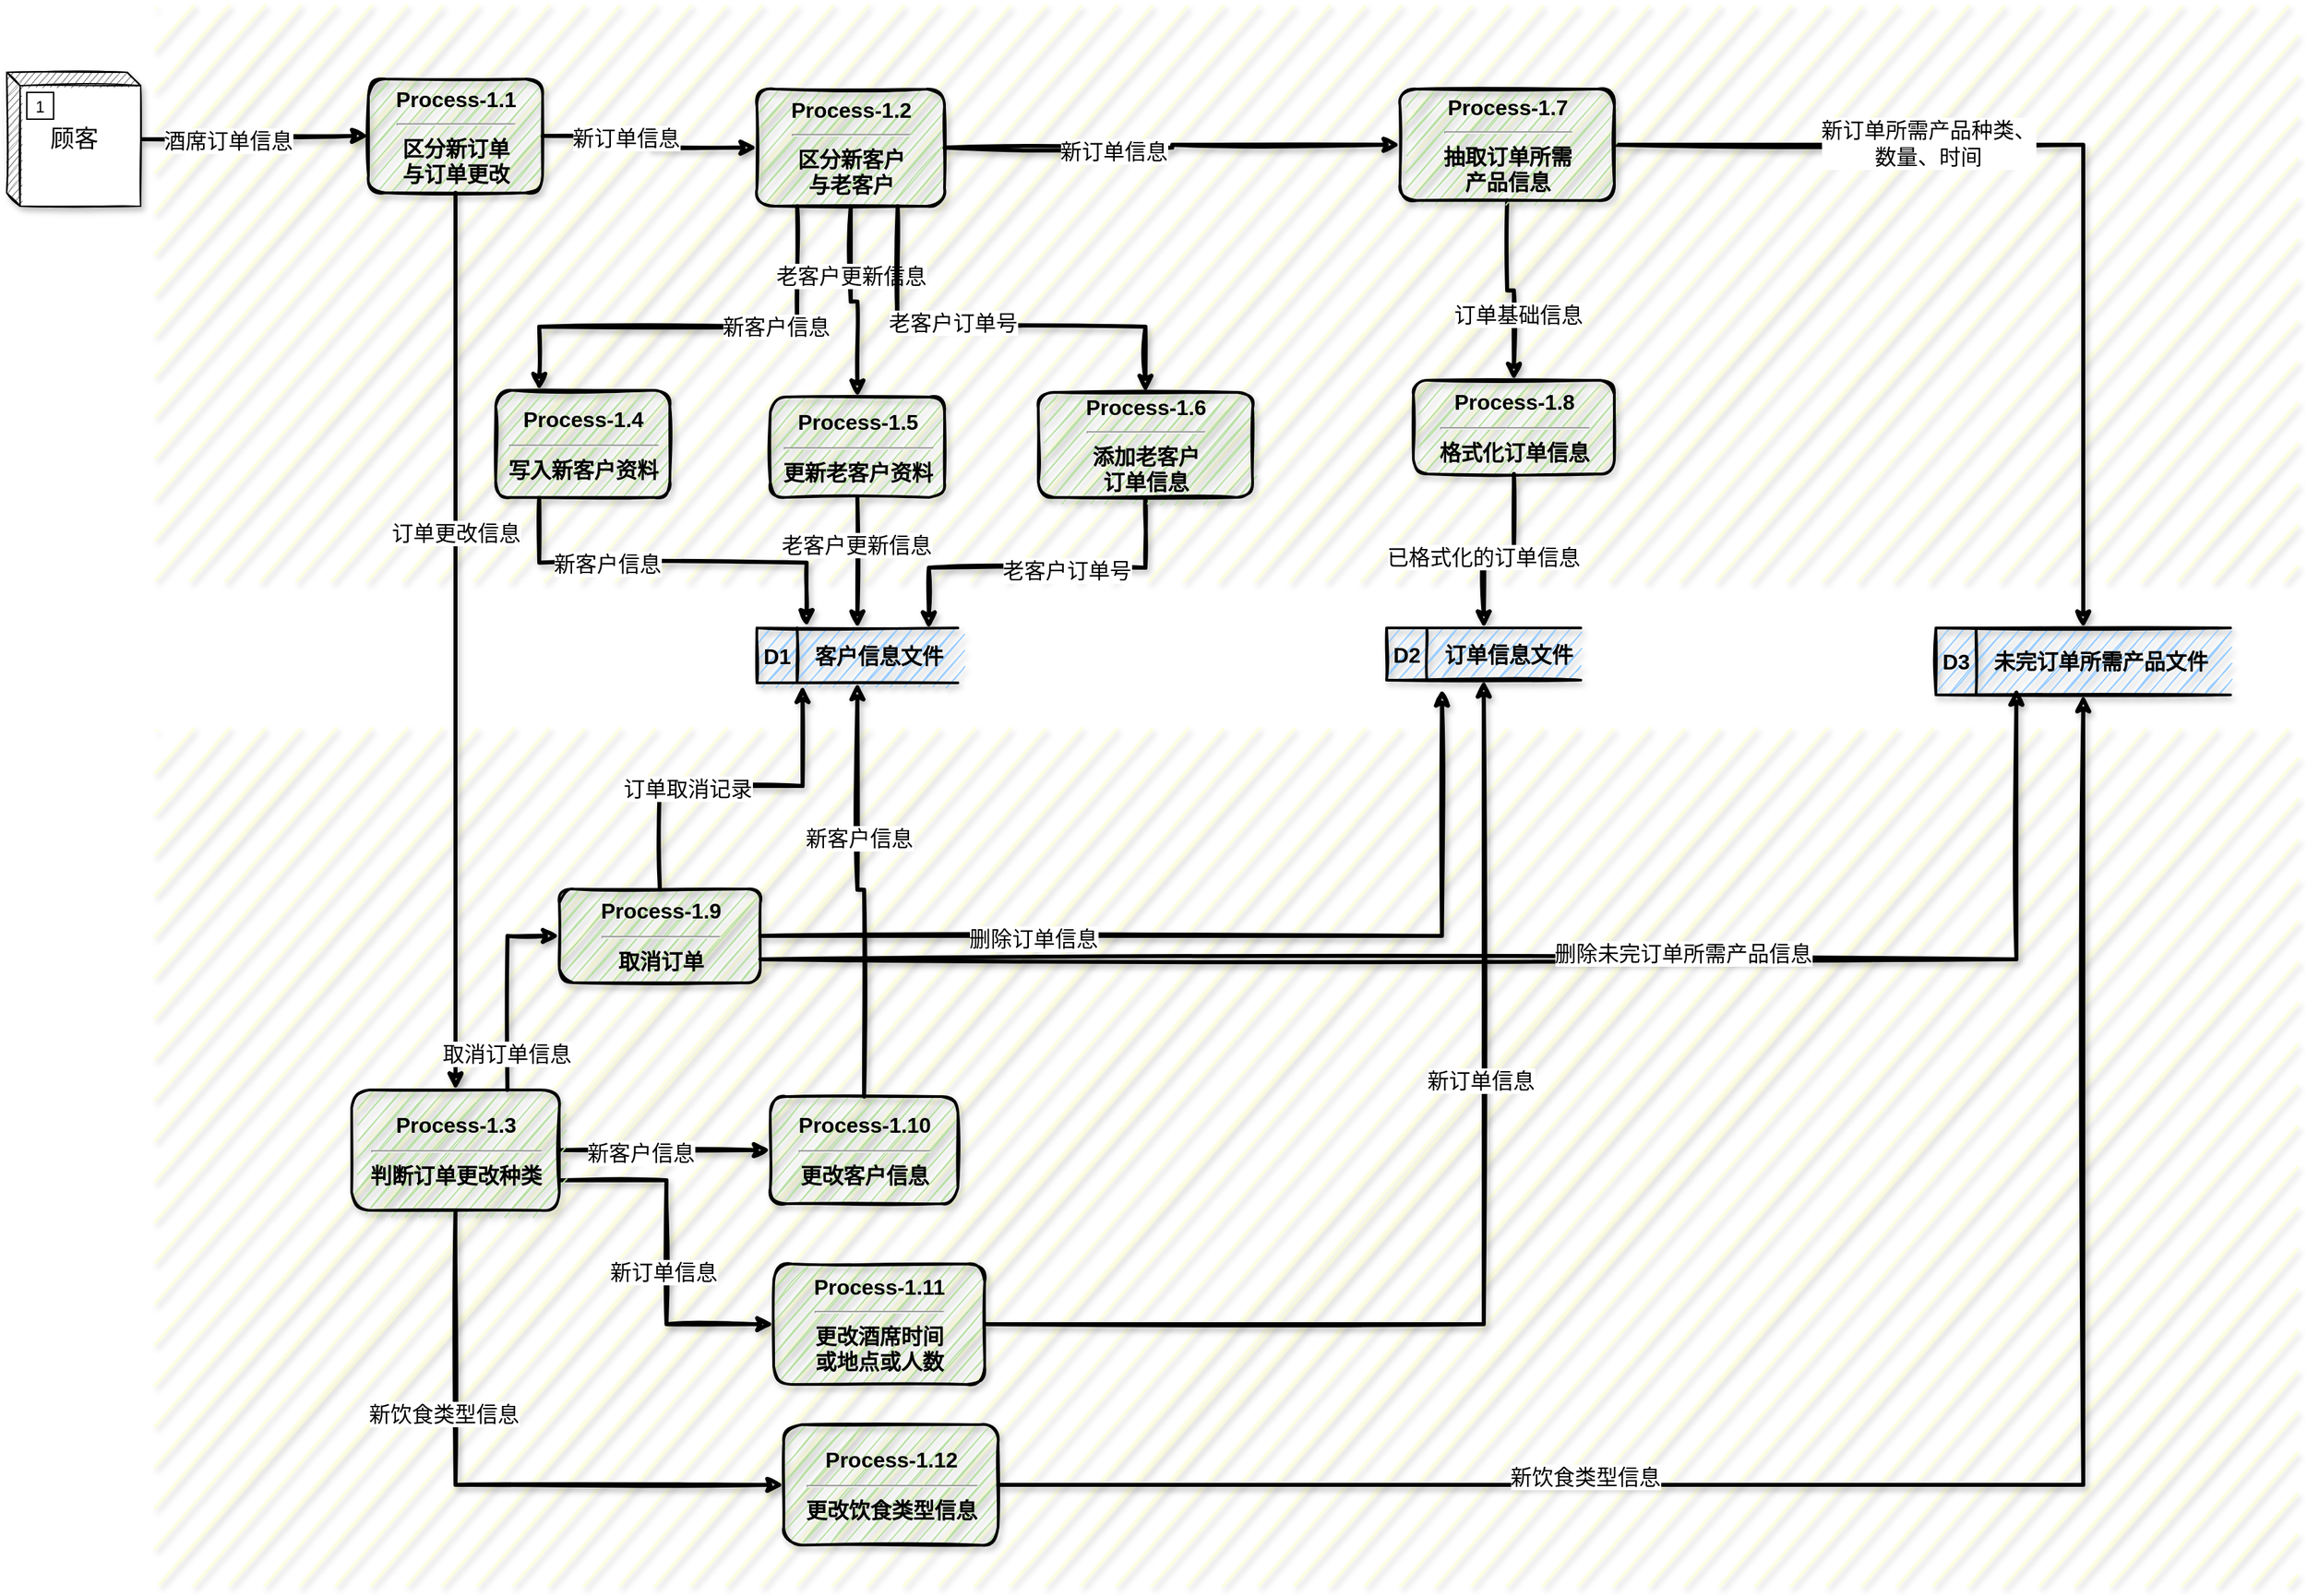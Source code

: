 <mxfile version="14.5.8" type="github">
  <diagram id="C5RBs43oDa-KdzZeNtuy" name="Page-1">
    <mxGraphModel dx="1980" dy="1000" grid="1" gridSize="10" guides="1" tooltips="1" connect="1" arrows="1" fold="1" page="1" pageScale="1" pageWidth="827" pageHeight="1169" math="0" shadow="0">
      <root>
        <mxCell id="WIyWlLk6GJQsqaUBKTNV-0" />
        <mxCell id="WIyWlLk6GJQsqaUBKTNV-1" parent="WIyWlLk6GJQsqaUBKTNV-0" />
        <mxCell id="XLCLOh3F5A6T6URXvK6H-68" value="" style="rounded=1;whiteSpace=wrap;html=1;absoluteArcSize=1;arcSize=14;strokeWidth=5;shadow=1;glass=0;dashed=0;sketch=1;opacity=50;fillStyle=auto;strokeColor=none;fillColor=#FFFFCC;" vertex="1" parent="WIyWlLk6GJQsqaUBKTNV-1">
          <mxGeometry x="170" y="720" width="1600" height="640" as="geometry" />
        </mxCell>
        <mxCell id="XLCLOh3F5A6T6URXvK6H-67" value="" style="rounded=1;whiteSpace=wrap;html=1;absoluteArcSize=1;arcSize=14;strokeWidth=5;shadow=1;dashed=0;sketch=1;fillColor=#FFFFCC;glass=0;opacity=50;strokeColor=none;perimeterSpacing=0;" vertex="1" parent="WIyWlLk6GJQsqaUBKTNV-1">
          <mxGeometry x="170" y="180" width="1600" height="430" as="geometry" />
        </mxCell>
        <mxCell id="XLCLOh3F5A6T6URXvK6H-4" style="edgeStyle=orthogonalEdgeStyle;rounded=0;orthogonalLoop=1;jettySize=auto;html=1;shadow=1;sketch=1;strokeWidth=3;" edge="1" parent="WIyWlLk6GJQsqaUBKTNV-1" source="XLCLOh3F5A6T6URXvK6H-1" target="XLCLOh3F5A6T6URXvK6H-3">
          <mxGeometry relative="1" as="geometry" />
        </mxCell>
        <mxCell id="XLCLOh3F5A6T6URXvK6H-5" value="&lt;font style=&quot;font-size: 16px&quot;&gt;酒席订单信息&lt;/font&gt;" style="edgeLabel;html=1;align=center;verticalAlign=middle;resizable=0;points=[];" vertex="1" connectable="0" parent="XLCLOh3F5A6T6URXvK6H-4">
          <mxGeometry x="-0.248" y="-1" relative="1" as="geometry">
            <mxPoint as="offset" />
          </mxGeometry>
        </mxCell>
        <mxCell id="XLCLOh3F5A6T6URXvK6H-1" value="&lt;font style=&quot;font-size: 18px&quot;&gt;顾客&lt;/font&gt;" style="html=1;dashed=0;whitespace=wrap;shape=mxgraph.dfd.externalEntity;sketch=1;shadow=1;" vertex="1" parent="WIyWlLk6GJQsqaUBKTNV-1">
          <mxGeometry x="60" y="230" width="100" height="100" as="geometry" />
        </mxCell>
        <mxCell id="XLCLOh3F5A6T6URXvK6H-2" value="1" style="autosize=1;part=1;resizable=0;strokeColor=inherit;fillColor=inherit;gradientColor=inherit;" vertex="1" parent="XLCLOh3F5A6T6URXvK6H-1">
          <mxGeometry width="20" height="20" relative="1" as="geometry">
            <mxPoint x="15" y="15" as="offset" />
          </mxGeometry>
        </mxCell>
        <mxCell id="XLCLOh3F5A6T6URXvK6H-8" style="edgeStyle=orthogonalEdgeStyle;rounded=0;sketch=1;orthogonalLoop=1;jettySize=auto;html=1;entryX=0;entryY=0.5;entryDx=0;entryDy=0;shadow=1;strokeWidth=3;" edge="1" parent="WIyWlLk6GJQsqaUBKTNV-1" source="XLCLOh3F5A6T6URXvK6H-3" target="XLCLOh3F5A6T6URXvK6H-7">
          <mxGeometry relative="1" as="geometry" />
        </mxCell>
        <mxCell id="XLCLOh3F5A6T6URXvK6H-9" value="&lt;font style=&quot;font-size: 16px&quot;&gt;新订单信息&lt;/font&gt;" style="edgeLabel;html=1;align=center;verticalAlign=middle;resizable=0;points=[];" vertex="1" connectable="0" parent="XLCLOh3F5A6T6URXvK6H-8">
          <mxGeometry x="-0.272" y="-1" relative="1" as="geometry">
            <mxPoint as="offset" />
          </mxGeometry>
        </mxCell>
        <mxCell id="XLCLOh3F5A6T6URXvK6H-11" style="edgeStyle=orthogonalEdgeStyle;rounded=0;sketch=1;orthogonalLoop=1;jettySize=auto;html=1;entryX=0.5;entryY=0;entryDx=0;entryDy=0;shadow=1;strokeWidth=3;" edge="1" parent="WIyWlLk6GJQsqaUBKTNV-1" source="XLCLOh3F5A6T6URXvK6H-3" target="XLCLOh3F5A6T6URXvK6H-10">
          <mxGeometry relative="1" as="geometry" />
        </mxCell>
        <mxCell id="XLCLOh3F5A6T6URXvK6H-12" value="&lt;font style=&quot;font-size: 16px&quot;&gt;订单更改信息&lt;/font&gt;" style="edgeLabel;html=1;align=center;verticalAlign=middle;resizable=0;points=[];" vertex="1" connectable="0" parent="XLCLOh3F5A6T6URXvK6H-11">
          <mxGeometry x="-0.243" relative="1" as="geometry">
            <mxPoint as="offset" />
          </mxGeometry>
        </mxCell>
        <mxCell id="XLCLOh3F5A6T6URXvK6H-3" value="&lt;b style=&quot;font-size: 16px&quot;&gt;&lt;font style=&quot;font-size: 16px&quot;&gt;Process-1.1&lt;/font&gt;&lt;/b&gt;&lt;hr style=&quot;font-size: 16px&quot;&gt;&lt;b style=&quot;font-size: 16px&quot;&gt;&lt;font style=&quot;font-size: 16px&quot;&gt;区分新订单&lt;br&gt;与订单更改&lt;/font&gt;&lt;/b&gt;" style="html=1;dashed=0;whitespace=wrap;rounded=1;sketch=1;shadow=1;strokeWidth=2;fillColor=#B9E0A5;" vertex="1" parent="WIyWlLk6GJQsqaUBKTNV-1">
          <mxGeometry x="330" y="235" width="130" height="85" as="geometry" />
        </mxCell>
        <mxCell id="XLCLOh3F5A6T6URXvK6H-14" style="edgeStyle=orthogonalEdgeStyle;rounded=0;sketch=1;orthogonalLoop=1;jettySize=auto;html=1;shadow=1;strokeWidth=3;entryX=0.25;entryY=0;entryDx=0;entryDy=0;" edge="1" parent="WIyWlLk6GJQsqaUBKTNV-1" source="XLCLOh3F5A6T6URXvK6H-7" target="XLCLOh3F5A6T6URXvK6H-13">
          <mxGeometry relative="1" as="geometry">
            <mxPoint x="470" y="350" as="targetPoint" />
            <Array as="points">
              <mxPoint x="650" y="420" />
              <mxPoint x="458" y="420" />
            </Array>
          </mxGeometry>
        </mxCell>
        <mxCell id="XLCLOh3F5A6T6URXvK6H-15" value="&lt;font style=&quot;font-size: 16px&quot;&gt;新客户信息&lt;/font&gt;" style="edgeLabel;html=1;align=center;verticalAlign=middle;resizable=0;points=[];" vertex="1" connectable="0" parent="XLCLOh3F5A6T6URXvK6H-14">
          <mxGeometry x="-0.359" relative="1" as="geometry">
            <mxPoint as="offset" />
          </mxGeometry>
        </mxCell>
        <mxCell id="XLCLOh3F5A6T6URXvK6H-20" style="edgeStyle=orthogonalEdgeStyle;rounded=0;sketch=1;orthogonalLoop=1;jettySize=auto;html=1;shadow=1;strokeWidth=3;" edge="1" parent="WIyWlLk6GJQsqaUBKTNV-1" source="XLCLOh3F5A6T6URXvK6H-7" target="XLCLOh3F5A6T6URXvK6H-19">
          <mxGeometry relative="1" as="geometry" />
        </mxCell>
        <mxCell id="XLCLOh3F5A6T6URXvK6H-21" value="&lt;font style=&quot;font-size: 16px&quot;&gt;新订单信息&lt;/font&gt;" style="edgeLabel;html=1;align=center;verticalAlign=middle;resizable=0;points=[];" vertex="1" connectable="0" parent="XLCLOh3F5A6T6URXvK6H-20">
          <mxGeometry x="-0.265" y="-2" relative="1" as="geometry">
            <mxPoint as="offset" />
          </mxGeometry>
        </mxCell>
        <mxCell id="XLCLOh3F5A6T6URXvK6H-24" style="edgeStyle=orthogonalEdgeStyle;rounded=0;sketch=1;orthogonalLoop=1;jettySize=auto;html=1;entryX=0.5;entryY=0;entryDx=0;entryDy=0;shadow=1;strokeWidth=3;" edge="1" parent="WIyWlLk6GJQsqaUBKTNV-1" source="XLCLOh3F5A6T6URXvK6H-7" target="XLCLOh3F5A6T6URXvK6H-22">
          <mxGeometry relative="1" as="geometry" />
        </mxCell>
        <mxCell id="XLCLOh3F5A6T6URXvK6H-25" value="&lt;font style=&quot;font-size: 16px&quot;&gt;老客户更新信息&lt;/font&gt;" style="edgeLabel;html=1;align=center;verticalAlign=middle;resizable=0;points=[];" vertex="1" connectable="0" parent="XLCLOh3F5A6T6URXvK6H-24">
          <mxGeometry x="-0.294" relative="1" as="geometry">
            <mxPoint as="offset" />
          </mxGeometry>
        </mxCell>
        <mxCell id="XLCLOh3F5A6T6URXvK6H-29" style="edgeStyle=orthogonalEdgeStyle;rounded=0;sketch=1;orthogonalLoop=1;jettySize=auto;html=1;exitX=0.75;exitY=1;exitDx=0;exitDy=0;shadow=1;strokeWidth=3;" edge="1" parent="WIyWlLk6GJQsqaUBKTNV-1" source="XLCLOh3F5A6T6URXvK6H-7" target="XLCLOh3F5A6T6URXvK6H-28">
          <mxGeometry relative="1" as="geometry">
            <Array as="points">
              <mxPoint x="725" y="420" />
              <mxPoint x="910" y="420" />
            </Array>
          </mxGeometry>
        </mxCell>
        <mxCell id="XLCLOh3F5A6T6URXvK6H-30" value="&lt;font style=&quot;font-size: 16px&quot;&gt;老客户订单号&lt;/font&gt;" style="edgeLabel;html=1;align=center;verticalAlign=middle;resizable=0;points=[];" vertex="1" connectable="0" parent="XLCLOh3F5A6T6URXvK6H-29">
          <mxGeometry x="-0.198" y="3" relative="1" as="geometry">
            <mxPoint x="1" as="offset" />
          </mxGeometry>
        </mxCell>
        <mxCell id="XLCLOh3F5A6T6URXvK6H-7" value="&lt;span style=&quot;font-size: 16px&quot;&gt;&lt;font style=&quot;font-size: 16px&quot;&gt;&lt;b&gt;Process-1.2&lt;/b&gt;&lt;/font&gt;&lt;/span&gt;&lt;hr style=&quot;font-size: 16px&quot;&gt;&lt;span style=&quot;font-size: 16px&quot;&gt;&lt;font style=&quot;font-size: 16px&quot;&gt;&lt;b&gt;区分新客户&lt;br&gt;与老客户&lt;/b&gt;&lt;/font&gt;&lt;/span&gt;" style="html=1;dashed=0;whitespace=wrap;rounded=1;shadow=1;sketch=1;strokeWidth=2;fillColor=#B9E0A5;" vertex="1" parent="WIyWlLk6GJQsqaUBKTNV-1">
          <mxGeometry x="620" y="242.5" width="140" height="87.5" as="geometry" />
        </mxCell>
        <mxCell id="XLCLOh3F5A6T6URXvK6H-50" style="edgeStyle=orthogonalEdgeStyle;rounded=0;sketch=1;orthogonalLoop=1;jettySize=auto;html=1;exitX=0.75;exitY=0;exitDx=0;exitDy=0;entryX=0;entryY=0.5;entryDx=0;entryDy=0;shadow=1;strokeWidth=3;" edge="1" parent="WIyWlLk6GJQsqaUBKTNV-1" source="XLCLOh3F5A6T6URXvK6H-10" target="XLCLOh3F5A6T6URXvK6H-43">
          <mxGeometry relative="1" as="geometry" />
        </mxCell>
        <mxCell id="XLCLOh3F5A6T6URXvK6H-51" value="&lt;font style=&quot;font-size: 16px&quot;&gt;取消订单信息&lt;/font&gt;" style="edgeLabel;html=1;align=center;verticalAlign=middle;resizable=0;points=[];" vertex="1" connectable="0" parent="XLCLOh3F5A6T6URXvK6H-50">
          <mxGeometry x="-0.649" y="1" relative="1" as="geometry">
            <mxPoint as="offset" />
          </mxGeometry>
        </mxCell>
        <mxCell id="XLCLOh3F5A6T6URXvK6H-53" style="edgeStyle=orthogonalEdgeStyle;rounded=0;sketch=1;orthogonalLoop=1;jettySize=auto;html=1;shadow=1;strokeWidth=3;" edge="1" parent="WIyWlLk6GJQsqaUBKTNV-1" source="XLCLOh3F5A6T6URXvK6H-10" target="XLCLOh3F5A6T6URXvK6H-52">
          <mxGeometry relative="1" as="geometry" />
        </mxCell>
        <mxCell id="XLCLOh3F5A6T6URXvK6H-54" value="&lt;font style=&quot;font-size: 16px&quot;&gt;新客户信息&lt;/font&gt;" style="edgeLabel;html=1;align=center;verticalAlign=middle;resizable=0;points=[];" vertex="1" connectable="0" parent="XLCLOh3F5A6T6URXvK6H-53">
          <mxGeometry x="-0.236" y="-2" relative="1" as="geometry">
            <mxPoint as="offset" />
          </mxGeometry>
        </mxCell>
        <mxCell id="XLCLOh3F5A6T6URXvK6H-60" style="edgeStyle=orthogonalEdgeStyle;rounded=0;sketch=1;orthogonalLoop=1;jettySize=auto;html=1;exitX=1;exitY=0.75;exitDx=0;exitDy=0;entryX=0;entryY=0.5;entryDx=0;entryDy=0;shadow=1;strokeWidth=3;" edge="1" parent="WIyWlLk6GJQsqaUBKTNV-1" source="XLCLOh3F5A6T6URXvK6H-10" target="XLCLOh3F5A6T6URXvK6H-57">
          <mxGeometry relative="1" as="geometry" />
        </mxCell>
        <mxCell id="XLCLOh3F5A6T6URXvK6H-61" value="&lt;font style=&quot;font-size: 16px&quot;&gt;新订单信息&lt;/font&gt;" style="edgeLabel;html=1;align=center;verticalAlign=middle;resizable=0;points=[];" vertex="1" connectable="0" parent="XLCLOh3F5A6T6URXvK6H-60">
          <mxGeometry x="0.115" y="-3" relative="1" as="geometry">
            <mxPoint y="-1" as="offset" />
          </mxGeometry>
        </mxCell>
        <mxCell id="XLCLOh3F5A6T6URXvK6H-63" style="edgeStyle=orthogonalEdgeStyle;rounded=0;sketch=1;orthogonalLoop=1;jettySize=auto;html=1;entryX=0;entryY=0.5;entryDx=0;entryDy=0;shadow=1;strokeWidth=3;exitX=0.5;exitY=1;exitDx=0;exitDy=0;" edge="1" parent="WIyWlLk6GJQsqaUBKTNV-1" source="XLCLOh3F5A6T6URXvK6H-10" target="XLCLOh3F5A6T6URXvK6H-62">
          <mxGeometry relative="1" as="geometry" />
        </mxCell>
        <mxCell id="XLCLOh3F5A6T6URXvK6H-64" value="&lt;font style=&quot;font-size: 16px&quot;&gt;新饮食类型信息&lt;/font&gt;" style="edgeLabel;html=1;align=center;verticalAlign=middle;resizable=0;points=[];" vertex="1" connectable="0" parent="XLCLOh3F5A6T6URXvK6H-63">
          <mxGeometry x="-0.323" y="-9" relative="1" as="geometry">
            <mxPoint y="-1" as="offset" />
          </mxGeometry>
        </mxCell>
        <mxCell id="XLCLOh3F5A6T6URXvK6H-10" value="&lt;b style=&quot;font-size: 16px&quot;&gt;&lt;font style=&quot;font-size: 16px&quot;&gt;Process-1.3&lt;/font&gt;&lt;/b&gt;&lt;hr style=&quot;font-size: 16px&quot;&gt;&lt;b style=&quot;font-size: 16px&quot;&gt;&lt;font style=&quot;font-size: 16px&quot;&gt;判断订单更改种类&lt;/font&gt;&lt;/b&gt;" style="html=1;dashed=0;whitespace=wrap;rounded=1;shadow=1;sketch=1;strokeWidth=2;fillColor=#B9E0A5;" vertex="1" parent="WIyWlLk6GJQsqaUBKTNV-1">
          <mxGeometry x="317.5" y="990" width="155" height="90" as="geometry" />
        </mxCell>
        <mxCell id="XLCLOh3F5A6T6URXvK6H-17" style="edgeStyle=orthogonalEdgeStyle;rounded=0;sketch=1;orthogonalLoop=1;jettySize=auto;html=1;shadow=1;strokeWidth=3;exitX=0.25;exitY=1;exitDx=0;exitDy=0;entryX=0.247;entryY=-0.024;entryDx=0;entryDy=0;entryPerimeter=0;" edge="1" parent="WIyWlLk6GJQsqaUBKTNV-1" source="XLCLOh3F5A6T6URXvK6H-13" target="XLCLOh3F5A6T6URXvK6H-16">
          <mxGeometry relative="1" as="geometry" />
        </mxCell>
        <mxCell id="XLCLOh3F5A6T6URXvK6H-18" value="&lt;font style=&quot;font-size: 16px&quot;&gt;新客户信息&lt;/font&gt;" style="edgeLabel;html=1;align=center;verticalAlign=middle;resizable=0;points=[];" vertex="1" connectable="0" parent="XLCLOh3F5A6T6URXvK6H-17">
          <mxGeometry x="-0.336" y="1" relative="1" as="geometry">
            <mxPoint y="1" as="offset" />
          </mxGeometry>
        </mxCell>
        <mxCell id="XLCLOh3F5A6T6URXvK6H-13" value="&lt;b style=&quot;font-size: 16px&quot;&gt;&lt;font style=&quot;font-size: 16px&quot;&gt;Process-1.4&lt;/font&gt;&lt;/b&gt;&lt;hr style=&quot;font-size: 16px&quot;&gt;&lt;b style=&quot;font-size: 16px&quot;&gt;&lt;font style=&quot;font-size: 16px&quot;&gt;写入新客户资料&lt;/font&gt;&lt;/b&gt;" style="html=1;dashed=0;whitespace=wrap;rounded=1;shadow=1;sketch=1;strokeWidth=2;fillColor=#B9E0A5;" vertex="1" parent="WIyWlLk6GJQsqaUBKTNV-1">
          <mxGeometry x="425" y="467.5" width="130" height="80" as="geometry" />
        </mxCell>
        <mxCell id="XLCLOh3F5A6T6URXvK6H-16" value="&lt;b&gt;&lt;font style=&quot;font-size: 16px&quot;&gt;D1&amp;nbsp; &amp;nbsp; 客户信息文件&lt;/font&gt;&lt;/b&gt;" style="html=1;dashed=0;whitespace=wrap;shape=mxgraph.dfd.dataStoreID;align=left;spacingLeft=3;points=[[0,0],[0.5,0],[1,0],[0,0.5],[1,0.5],[0,1],[0.5,1],[1,1]];rounded=1;shadow=1;sketch=1;strokeWidth=2;fillColor=#99CCFF;" vertex="1" parent="WIyWlLk6GJQsqaUBKTNV-1">
          <mxGeometry x="620" y="645" width="150" height="41" as="geometry" />
        </mxCell>
        <mxCell id="XLCLOh3F5A6T6URXvK6H-34" style="edgeStyle=orthogonalEdgeStyle;rounded=0;sketch=1;orthogonalLoop=1;jettySize=auto;html=1;entryX=0.5;entryY=0;entryDx=0;entryDy=0;shadow=1;strokeWidth=3;" edge="1" parent="WIyWlLk6GJQsqaUBKTNV-1" source="XLCLOh3F5A6T6URXvK6H-19" target="XLCLOh3F5A6T6URXvK6H-33">
          <mxGeometry relative="1" as="geometry" />
        </mxCell>
        <mxCell id="XLCLOh3F5A6T6URXvK6H-35" value="&lt;font style=&quot;font-size: 16px&quot;&gt;新订单所需产品种类、&lt;br&gt;数量、时间&lt;/font&gt;" style="edgeLabel;html=1;align=center;verticalAlign=middle;resizable=0;points=[];" vertex="1" connectable="0" parent="XLCLOh3F5A6T6URXvK6H-34">
          <mxGeometry x="-0.342" y="1" relative="1" as="geometry">
            <mxPoint as="offset" />
          </mxGeometry>
        </mxCell>
        <mxCell id="XLCLOh3F5A6T6URXvK6H-37" style="edgeStyle=orthogonalEdgeStyle;rounded=0;sketch=1;orthogonalLoop=1;jettySize=auto;html=1;entryX=0.5;entryY=0;entryDx=0;entryDy=0;shadow=1;strokeWidth=3;" edge="1" parent="WIyWlLk6GJQsqaUBKTNV-1" source="XLCLOh3F5A6T6URXvK6H-19" target="XLCLOh3F5A6T6URXvK6H-36">
          <mxGeometry relative="1" as="geometry" />
        </mxCell>
        <mxCell id="XLCLOh3F5A6T6URXvK6H-38" value="&lt;font style=&quot;font-size: 16px&quot;&gt;订单基础信息&lt;/font&gt;" style="edgeLabel;html=1;align=center;verticalAlign=middle;resizable=0;points=[];" vertex="1" connectable="0" parent="XLCLOh3F5A6T6URXvK6H-37">
          <mxGeometry x="0.294" y="3" relative="1" as="geometry">
            <mxPoint as="offset" />
          </mxGeometry>
        </mxCell>
        <mxCell id="XLCLOh3F5A6T6URXvK6H-19" value="&lt;b style=&quot;font-size: 16px&quot;&gt;&lt;font style=&quot;font-size: 16px&quot;&gt;Process-1.7&lt;/font&gt;&lt;/b&gt;&lt;hr style=&quot;font-size: 16px&quot;&gt;&lt;b style=&quot;font-size: 16px&quot;&gt;&lt;font style=&quot;font-size: 16px&quot;&gt;抽取订单所需&lt;br&gt;产品信息&lt;/font&gt;&lt;/b&gt;" style="html=1;dashed=0;whitespace=wrap;rounded=1;shadow=1;sketch=1;strokeWidth=2;fillColor=#B9E0A5;" vertex="1" parent="WIyWlLk6GJQsqaUBKTNV-1">
          <mxGeometry x="1100" y="242.5" width="160" height="83.25" as="geometry" />
        </mxCell>
        <mxCell id="XLCLOh3F5A6T6URXvK6H-26" style="edgeStyle=orthogonalEdgeStyle;rounded=0;sketch=1;orthogonalLoop=1;jettySize=auto;html=1;entryX=0.5;entryY=0;entryDx=0;entryDy=0;shadow=1;strokeWidth=3;" edge="1" parent="WIyWlLk6GJQsqaUBKTNV-1" source="XLCLOh3F5A6T6URXvK6H-22" target="XLCLOh3F5A6T6URXvK6H-16">
          <mxGeometry relative="1" as="geometry" />
        </mxCell>
        <mxCell id="XLCLOh3F5A6T6URXvK6H-27" value="&lt;span style=&quot;font-size: 16px&quot;&gt;老客户更新信息&lt;/span&gt;" style="edgeLabel;html=1;align=center;verticalAlign=middle;resizable=0;points=[];" vertex="1" connectable="0" parent="XLCLOh3F5A6T6URXvK6H-26">
          <mxGeometry x="-0.282" y="-1" relative="1" as="geometry">
            <mxPoint as="offset" />
          </mxGeometry>
        </mxCell>
        <mxCell id="XLCLOh3F5A6T6URXvK6H-22" value="&lt;b style=&quot;font-size: 16px&quot;&gt;&lt;font style=&quot;font-size: 16px&quot;&gt;Process-1.5&lt;/font&gt;&lt;/b&gt;&lt;hr style=&quot;font-size: 16px&quot;&gt;&lt;b style=&quot;font-size: 16px&quot;&gt;&lt;font style=&quot;font-size: 16px&quot;&gt;更新老客户资料&lt;/font&gt;&lt;/b&gt;" style="html=1;dashed=0;whitespace=wrap;rounded=1;shadow=1;sketch=1;strokeWidth=2;fillColor=#B9E0A5;" vertex="1" parent="WIyWlLk6GJQsqaUBKTNV-1">
          <mxGeometry x="630" y="472.5" width="130" height="75" as="geometry" />
        </mxCell>
        <mxCell id="XLCLOh3F5A6T6URXvK6H-31" style="edgeStyle=orthogonalEdgeStyle;rounded=0;sketch=1;orthogonalLoop=1;jettySize=auto;html=1;entryX=0.855;entryY=0.017;entryDx=0;entryDy=0;entryPerimeter=0;shadow=1;strokeWidth=3;" edge="1" parent="WIyWlLk6GJQsqaUBKTNV-1" source="XLCLOh3F5A6T6URXvK6H-28" target="XLCLOh3F5A6T6URXvK6H-16">
          <mxGeometry relative="1" as="geometry">
            <Array as="points">
              <mxPoint x="910" y="600" />
              <mxPoint x="748" y="600" />
            </Array>
          </mxGeometry>
        </mxCell>
        <mxCell id="XLCLOh3F5A6T6URXvK6H-32" value="&lt;span style=&quot;font-size: 16px&quot;&gt;老客户订单号&lt;/span&gt;" style="edgeLabel;html=1;align=center;verticalAlign=middle;resizable=0;points=[];" vertex="1" connectable="0" parent="XLCLOh3F5A6T6URXvK6H-31">
          <mxGeometry x="-0.137" y="2" relative="1" as="geometry">
            <mxPoint as="offset" />
          </mxGeometry>
        </mxCell>
        <mxCell id="XLCLOh3F5A6T6URXvK6H-28" value="&lt;b style=&quot;font-size: 16px&quot;&gt;&lt;font style=&quot;font-size: 16px&quot;&gt;Process-1.6&lt;/font&gt;&lt;/b&gt;&lt;hr style=&quot;font-size: 16px&quot;&gt;&lt;b style=&quot;font-size: 16px&quot;&gt;&lt;font style=&quot;font-size: 16px&quot;&gt;添加老客户&lt;br&gt;订单信息&lt;/font&gt;&lt;/b&gt;" style="html=1;dashed=0;whitespace=wrap;rounded=1;shadow=1;sketch=1;strokeWidth=2;fillColor=#B9E0A5;" vertex="1" parent="WIyWlLk6GJQsqaUBKTNV-1">
          <mxGeometry x="830" y="469" width="160" height="78.5" as="geometry" />
        </mxCell>
        <mxCell id="XLCLOh3F5A6T6URXvK6H-33" value="&lt;b&gt;&lt;font style=&quot;font-size: 16px&quot;&gt;D3&amp;nbsp; &amp;nbsp; 未完订单所需产品文件&lt;/font&gt;&lt;/b&gt;" style="html=1;dashed=0;whitespace=wrap;shape=mxgraph.dfd.dataStoreID;align=left;spacingLeft=3;points=[[0,0],[0.5,0],[1,0],[0,0.5],[1,0.5],[0,1],[0.5,1],[1,1]];rounded=1;shadow=1;sketch=1;strokeWidth=2;fillColor=#99CCFF;" vertex="1" parent="WIyWlLk6GJQsqaUBKTNV-1">
          <mxGeometry x="1500" y="645" width="220" height="50" as="geometry" />
        </mxCell>
        <mxCell id="XLCLOh3F5A6T6URXvK6H-40" style="edgeStyle=orthogonalEdgeStyle;rounded=0;sketch=1;orthogonalLoop=1;jettySize=auto;html=1;entryX=0.5;entryY=0;entryDx=0;entryDy=0;shadow=1;strokeWidth=3;" edge="1" parent="WIyWlLk6GJQsqaUBKTNV-1" source="XLCLOh3F5A6T6URXvK6H-36" target="XLCLOh3F5A6T6URXvK6H-39">
          <mxGeometry relative="1" as="geometry" />
        </mxCell>
        <mxCell id="XLCLOh3F5A6T6URXvK6H-41" value="&lt;font style=&quot;font-size: 16px&quot;&gt;已格式化的订单信息&lt;/font&gt;" style="edgeLabel;html=1;align=center;verticalAlign=middle;resizable=0;points=[];" vertex="1" connectable="0" parent="XLCLOh3F5A6T6URXvK6H-40">
          <mxGeometry x="0.227" y="-1" relative="1" as="geometry">
            <mxPoint as="offset" />
          </mxGeometry>
        </mxCell>
        <mxCell id="XLCLOh3F5A6T6URXvK6H-36" value="&lt;b style=&quot;font-size: 16px&quot;&gt;&lt;font style=&quot;font-size: 16px&quot;&gt;Process-1.8&lt;/font&gt;&lt;/b&gt;&lt;hr style=&quot;font-size: 16px&quot;&gt;&lt;b style=&quot;font-size: 16px&quot;&gt;&lt;font style=&quot;font-size: 16px&quot;&gt;格式化订单信息&lt;/font&gt;&lt;/b&gt;" style="html=1;dashed=0;whitespace=wrap;rounded=1;shadow=1;sketch=1;strokeWidth=2;fillColor=#B9E0A5;" vertex="1" parent="WIyWlLk6GJQsqaUBKTNV-1">
          <mxGeometry x="1110" y="460" width="150" height="70" as="geometry" />
        </mxCell>
        <mxCell id="XLCLOh3F5A6T6URXvK6H-39" value="&lt;b&gt;&lt;font style=&quot;font-size: 16px&quot;&gt;D2&amp;nbsp; &amp;nbsp; 订单信息文件&lt;/font&gt;&lt;/b&gt;" style="html=1;dashed=0;whitespace=wrap;shape=mxgraph.dfd.dataStoreID;align=left;spacingLeft=3;points=[[0,0],[0.5,0],[1,0],[0,0.5],[1,0.5],[0,1],[0.5,1],[1,1]];rounded=1;shadow=1;sketch=1;strokeWidth=2;fillColor=#99CCFF;" vertex="1" parent="WIyWlLk6GJQsqaUBKTNV-1">
          <mxGeometry x="1090" y="645" width="145" height="39" as="geometry" />
        </mxCell>
        <mxCell id="XLCLOh3F5A6T6URXvK6H-44" style="edgeStyle=orthogonalEdgeStyle;rounded=0;sketch=1;orthogonalLoop=1;jettySize=auto;html=1;entryX=0.227;entryY=1.049;entryDx=0;entryDy=0;entryPerimeter=0;shadow=1;strokeWidth=3;" edge="1" parent="WIyWlLk6GJQsqaUBKTNV-1" source="XLCLOh3F5A6T6URXvK6H-43" target="XLCLOh3F5A6T6URXvK6H-16">
          <mxGeometry relative="1" as="geometry" />
        </mxCell>
        <mxCell id="XLCLOh3F5A6T6URXvK6H-45" value="&lt;font style=&quot;font-size: 16px&quot;&gt;订单取消记录&lt;/font&gt;" style="edgeLabel;html=1;align=center;verticalAlign=middle;resizable=0;points=[];" vertex="1" connectable="0" parent="XLCLOh3F5A6T6URXvK6H-44">
          <mxGeometry x="-0.249" y="-2" relative="1" as="geometry">
            <mxPoint as="offset" />
          </mxGeometry>
        </mxCell>
        <mxCell id="XLCLOh3F5A6T6URXvK6H-46" style="edgeStyle=orthogonalEdgeStyle;rounded=0;sketch=1;orthogonalLoop=1;jettySize=auto;html=1;entryX=0.285;entryY=1.171;entryDx=0;entryDy=0;entryPerimeter=0;shadow=1;strokeWidth=3;" edge="1" parent="WIyWlLk6GJQsqaUBKTNV-1" source="XLCLOh3F5A6T6URXvK6H-43" target="XLCLOh3F5A6T6URXvK6H-39">
          <mxGeometry relative="1" as="geometry" />
        </mxCell>
        <mxCell id="XLCLOh3F5A6T6URXvK6H-47" value="&lt;font style=&quot;font-size: 16px&quot;&gt;删除订单信息&lt;/font&gt;" style="edgeLabel;html=1;align=center;verticalAlign=middle;resizable=0;points=[];" vertex="1" connectable="0" parent="XLCLOh3F5A6T6URXvK6H-46">
          <mxGeometry x="-0.413" y="-2" relative="1" as="geometry">
            <mxPoint as="offset" />
          </mxGeometry>
        </mxCell>
        <mxCell id="XLCLOh3F5A6T6URXvK6H-48" style="edgeStyle=orthogonalEdgeStyle;rounded=0;sketch=1;orthogonalLoop=1;jettySize=auto;html=1;exitX=1;exitY=0.75;exitDx=0;exitDy=0;entryX=0.273;entryY=0.9;entryDx=0;entryDy=0;entryPerimeter=0;shadow=1;strokeWidth=3;" edge="1" parent="WIyWlLk6GJQsqaUBKTNV-1" source="XLCLOh3F5A6T6URXvK6H-43" target="XLCLOh3F5A6T6URXvK6H-33">
          <mxGeometry relative="1" as="geometry" />
        </mxCell>
        <mxCell id="XLCLOh3F5A6T6URXvK6H-49" value="&lt;font style=&quot;font-size: 16px&quot;&gt;删除未完订单所需产品信息&lt;/font&gt;" style="edgeLabel;html=1;align=center;verticalAlign=middle;resizable=0;points=[];" vertex="1" connectable="0" parent="XLCLOh3F5A6T6URXvK6H-48">
          <mxGeometry x="-0.023" y="5" relative="1" as="geometry">
            <mxPoint x="130.83" as="offset" />
          </mxGeometry>
        </mxCell>
        <mxCell id="XLCLOh3F5A6T6URXvK6H-43" value="&lt;b style=&quot;font-size: 16px&quot;&gt;&lt;font style=&quot;font-size: 16px&quot;&gt;Process-1.9&lt;/font&gt;&lt;/b&gt;&lt;hr style=&quot;font-size: 16px&quot;&gt;&lt;b style=&quot;font-size: 16px&quot;&gt;&lt;font style=&quot;font-size: 16px&quot;&gt;取消订单&lt;/font&gt;&lt;/b&gt;" style="html=1;dashed=0;whitespace=wrap;rounded=1;shadow=1;sketch=1;strokeWidth=2;fillColor=#B9E0A5;" vertex="1" parent="WIyWlLk6GJQsqaUBKTNV-1">
          <mxGeometry x="472.5" y="840" width="150" height="70" as="geometry" />
        </mxCell>
        <mxCell id="XLCLOh3F5A6T6URXvK6H-55" style="edgeStyle=orthogonalEdgeStyle;rounded=0;sketch=1;orthogonalLoop=1;jettySize=auto;html=1;entryX=0.5;entryY=1;entryDx=0;entryDy=0;shadow=1;strokeWidth=3;" edge="1" parent="WIyWlLk6GJQsqaUBKTNV-1" source="XLCLOh3F5A6T6URXvK6H-52" target="XLCLOh3F5A6T6URXvK6H-16">
          <mxGeometry relative="1" as="geometry" />
        </mxCell>
        <mxCell id="XLCLOh3F5A6T6URXvK6H-56" value="&lt;span style=&quot;font-size: 16px&quot;&gt;新客户信息&lt;/span&gt;" style="edgeLabel;html=1;align=center;verticalAlign=middle;resizable=0;points=[];" vertex="1" connectable="0" parent="XLCLOh3F5A6T6URXvK6H-55">
          <mxGeometry x="0.265" y="-1" relative="1" as="geometry">
            <mxPoint as="offset" />
          </mxGeometry>
        </mxCell>
        <mxCell id="XLCLOh3F5A6T6URXvK6H-52" value="&lt;font style=&quot;font-size: 16px&quot;&gt;&lt;b&gt;Process-1.10&lt;/b&gt;&lt;/font&gt;&lt;hr style=&quot;font-size: 16px&quot;&gt;&lt;font style=&quot;font-size: 16px&quot;&gt;&lt;b&gt;更改客户信息&lt;/b&gt;&lt;/font&gt;" style="html=1;dashed=0;whitespace=wrap;rounded=1;shadow=1;sketch=1;strokeWidth=2;fillColor=#B9E0A5;" vertex="1" parent="WIyWlLk6GJQsqaUBKTNV-1">
          <mxGeometry x="630" y="995" width="140" height="80" as="geometry" />
        </mxCell>
        <mxCell id="XLCLOh3F5A6T6URXvK6H-58" style="edgeStyle=orthogonalEdgeStyle;rounded=0;sketch=1;orthogonalLoop=1;jettySize=auto;html=1;entryX=0.5;entryY=1;entryDx=0;entryDy=0;shadow=1;strokeWidth=3;" edge="1" parent="WIyWlLk6GJQsqaUBKTNV-1" source="XLCLOh3F5A6T6URXvK6H-57" target="XLCLOh3F5A6T6URXvK6H-39">
          <mxGeometry relative="1" as="geometry" />
        </mxCell>
        <mxCell id="XLCLOh3F5A6T6URXvK6H-59" value="&lt;font style=&quot;font-size: 16px&quot;&gt;新订单信息&lt;/font&gt;" style="edgeLabel;html=1;align=center;verticalAlign=middle;resizable=0;points=[];" vertex="1" connectable="0" parent="XLCLOh3F5A6T6URXvK6H-58">
          <mxGeometry x="0.3" y="3" relative="1" as="geometry">
            <mxPoint as="offset" />
          </mxGeometry>
        </mxCell>
        <mxCell id="XLCLOh3F5A6T6URXvK6H-57" value="&lt;b style=&quot;font-size: 16px&quot;&gt;&lt;font style=&quot;font-size: 16px&quot;&gt;Process-1.11&lt;/font&gt;&lt;/b&gt;&lt;hr style=&quot;font-size: 16px&quot;&gt;&lt;b style=&quot;font-size: 16px&quot;&gt;&lt;font style=&quot;font-size: 16px&quot;&gt;更改酒席时间&lt;br&gt;或地点或人数&lt;/font&gt;&lt;/b&gt;" style="html=1;dashed=0;whitespace=wrap;rounded=1;shadow=1;sketch=1;strokeWidth=2;fillColor=#B9E0A5;" vertex="1" parent="WIyWlLk6GJQsqaUBKTNV-1">
          <mxGeometry x="632.5" y="1120" width="157.5" height="90" as="geometry" />
        </mxCell>
        <mxCell id="XLCLOh3F5A6T6URXvK6H-65" style="edgeStyle=orthogonalEdgeStyle;rounded=0;sketch=1;orthogonalLoop=1;jettySize=auto;html=1;entryX=0.5;entryY=1;entryDx=0;entryDy=0;shadow=1;strokeWidth=3;" edge="1" parent="WIyWlLk6GJQsqaUBKTNV-1" source="XLCLOh3F5A6T6URXvK6H-62" target="XLCLOh3F5A6T6URXvK6H-33">
          <mxGeometry relative="1" as="geometry" />
        </mxCell>
        <mxCell id="XLCLOh3F5A6T6URXvK6H-66" value="&lt;span style=&quot;font-size: 16px&quot;&gt;新饮食类型信息&lt;/span&gt;" style="edgeLabel;html=1;align=center;verticalAlign=middle;resizable=0;points=[];" vertex="1" connectable="0" parent="XLCLOh3F5A6T6URXvK6H-65">
          <mxGeometry x="-0.373" y="6" relative="1" as="geometry">
            <mxPoint x="-1" as="offset" />
          </mxGeometry>
        </mxCell>
        <mxCell id="XLCLOh3F5A6T6URXvK6H-62" value="&lt;b style=&quot;font-size: 16px&quot;&gt;&lt;font style=&quot;font-size: 16px&quot;&gt;Process-1.12&lt;/font&gt;&lt;/b&gt;&lt;hr style=&quot;font-size: 16px&quot;&gt;&lt;b style=&quot;font-size: 16px&quot;&gt;&lt;font style=&quot;font-size: 16px&quot;&gt;更改饮食类型信息&lt;/font&gt;&lt;/b&gt;" style="html=1;dashed=0;whitespace=wrap;rounded=1;shadow=1;sketch=1;strokeWidth=2;fillColor=#B9E0A5;" vertex="1" parent="WIyWlLk6GJQsqaUBKTNV-1">
          <mxGeometry x="640" y="1240" width="160" height="90" as="geometry" />
        </mxCell>
      </root>
    </mxGraphModel>
  </diagram>
</mxfile>
